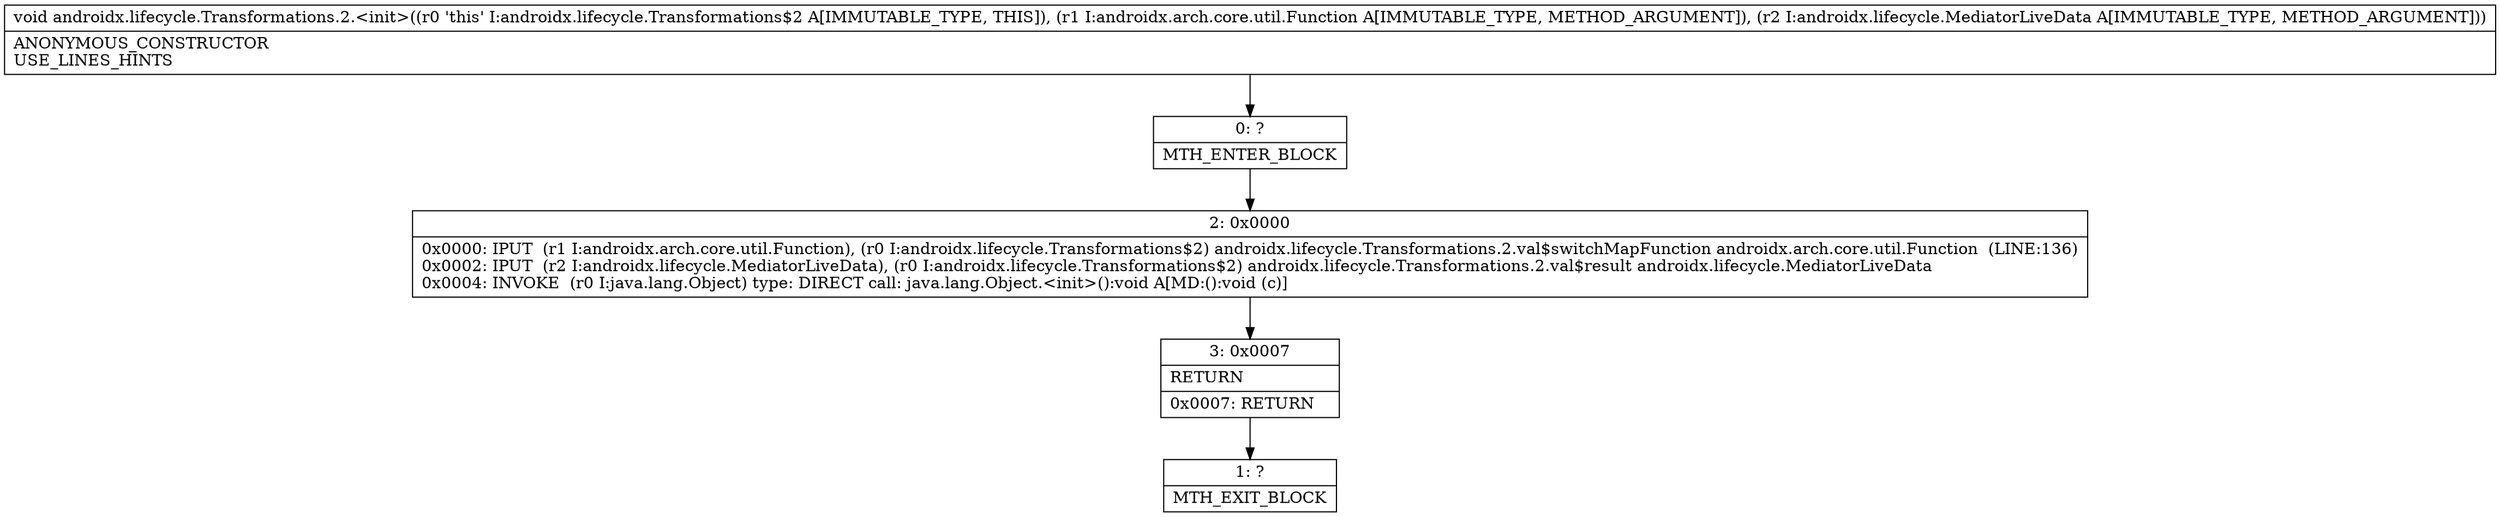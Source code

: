 digraph "CFG forandroidx.lifecycle.Transformations.2.\<init\>(Landroidx\/arch\/core\/util\/Function;Landroidx\/lifecycle\/MediatorLiveData;)V" {
Node_0 [shape=record,label="{0\:\ ?|MTH_ENTER_BLOCK\l}"];
Node_2 [shape=record,label="{2\:\ 0x0000|0x0000: IPUT  (r1 I:androidx.arch.core.util.Function), (r0 I:androidx.lifecycle.Transformations$2) androidx.lifecycle.Transformations.2.val$switchMapFunction androidx.arch.core.util.Function  (LINE:136)\l0x0002: IPUT  (r2 I:androidx.lifecycle.MediatorLiveData), (r0 I:androidx.lifecycle.Transformations$2) androidx.lifecycle.Transformations.2.val$result androidx.lifecycle.MediatorLiveData \l0x0004: INVOKE  (r0 I:java.lang.Object) type: DIRECT call: java.lang.Object.\<init\>():void A[MD:():void (c)]\l}"];
Node_3 [shape=record,label="{3\:\ 0x0007|RETURN\l|0x0007: RETURN   \l}"];
Node_1 [shape=record,label="{1\:\ ?|MTH_EXIT_BLOCK\l}"];
MethodNode[shape=record,label="{void androidx.lifecycle.Transformations.2.\<init\>((r0 'this' I:androidx.lifecycle.Transformations$2 A[IMMUTABLE_TYPE, THIS]), (r1 I:androidx.arch.core.util.Function A[IMMUTABLE_TYPE, METHOD_ARGUMENT]), (r2 I:androidx.lifecycle.MediatorLiveData A[IMMUTABLE_TYPE, METHOD_ARGUMENT]))  | ANONYMOUS_CONSTRUCTOR\lUSE_LINES_HINTS\l}"];
MethodNode -> Node_0;Node_0 -> Node_2;
Node_2 -> Node_3;
Node_3 -> Node_1;
}

